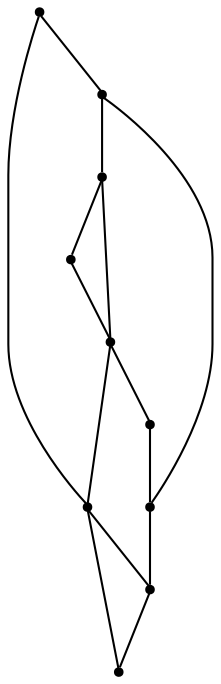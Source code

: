 graph {
  node [shape=point,comment="{\"directed\":false,\"doi\":\"10.1007/978-3-319-27261-0_30\",\"figure\":\"1 (2)\"}"]

  v0 [pos="1495.916381751659,1194.0507337362938"]
  v1 [pos="1495.912184916091,1287.806128217418"]
  v2 [pos="1495.912184916091,1314.5934382871437"]
  v3 [pos="1495.916381751659,1435.1329634560748"]
  v4 [pos="1276.9076016706217,1232.5563553324882"]
  v5 [pos="1177.3624773012616,1140.4761135968427"]
  v6 [pos="1356.54424166766,1252.6468696786017"]
  v7 [pos="1177.3624773012616,1207.4443251835182"]
  v8 [pos="1177.3624773012616,1234.2306178510298"]
  v9 [pos="1177.3624773012616,1327.982960125512"]

  v9 -- v8 [id="-3",pos="1177.3624773012616,1327.982960125512 1177.3624773012616,1234.2306178510298 1177.3624773012616,1234.2306178510298 1177.3624773012616,1234.2306178510298"]
  v8 -- v7 [id="-4",pos="1177.3624773012616,1234.2306178510298 1177.3624773012616,1207.4443251835182 1177.3624773012616,1207.4443251835182 1177.3624773012616,1207.4443251835182"]
  v7 -- v5 [id="-5",pos="1177.3624773012616,1207.4443251835182 1177.3624773012616,1140.4761135968427 1177.3624773012616,1140.4761135968427 1177.3624773012616,1140.4761135968427"]
  v9 -- v6 [id="-7",pos="1177.3624773012616,1327.982960125512 1356.54424166766,1252.6468696786017 1356.54424166766,1252.6468696786017 1356.54424166766,1252.6468696786017"]
  v6 -- v0 [id="-8",pos="1356.54424166766,1252.6468696786017 1495.916381751659,1194.0507337362938 1495.916381751659,1194.0507337362938 1495.916381751659,1194.0507337362938"]
  v8 -- v2 [id="-9",pos="1177.3624773012616,1234.2306178510298 1495.912184916091,1314.5934382871437 1495.912184916091,1314.5934382871437 1495.912184916091,1314.5934382871437"]
  v7 -- v4 [id="-10",pos="1177.3624773012616,1207.4443251835182 1276.9076016706217,1232.5563553324882 1276.9076016706217,1232.5563553324882 1276.9076016706217,1232.5563553324882"]
  v4 -- v6 [id="-11",pos="1276.9076016706217,1232.5563553324882 1356.54424166766,1252.6468696786017 1356.54424166766,1252.6468696786017 1356.54424166766,1252.6468696786017"]
  v6 -- v1 [id="-12",pos="1356.54424166766,1252.6468696786017 1495.912184916091,1287.806128217418 1495.912184916091,1287.806128217418 1495.912184916091,1287.806128217418"]
  v5 -- v4 [id="-13",pos="1177.3624773012616,1140.4761135968427 1276.9076016706217,1232.5563553324882 1276.9076016706217,1232.5563553324882 1276.9076016706217,1232.5563553324882"]
  v4 -- v3 [id="-14",pos="1276.9076016706217,1232.5563553324882 1495.916381751659,1435.1329634560748 1495.916381751659,1435.1329634560748 1495.916381751659,1435.1329634560748"]
  v3 -- v2 [id="-16",pos="1495.916381751659,1435.1329634560748 1495.912184916091,1314.5934382871437 1495.912184916091,1314.5934382871437 1495.912184916091,1314.5934382871437"]
  v2 -- v1 [id="-17",pos="1495.912184916091,1314.5934382871437 1495.912184916091,1287.806128217418 1495.912184916091,1287.806128217418 1495.912184916091,1287.806128217418"]
  v1 -- v0 [id="-18",pos="1495.912184916091,1287.806128217418 1495.916381751659,1194.0507337362938 1495.916381751659,1194.0507337362938 1495.916381751659,1194.0507337362938"]
}